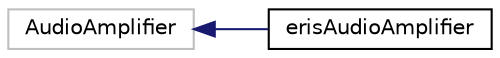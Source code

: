 digraph "Graphical Class Hierarchy"
{
 // LATEX_PDF_SIZE
  edge [fontname="Helvetica",fontsize="10",labelfontname="Helvetica",labelfontsize="10"];
  node [fontname="Helvetica",fontsize="10",shape=record];
  rankdir="LR";
  Node309 [label="AudioAmplifier",height=0.2,width=0.4,color="grey75", fillcolor="white", style="filled",tooltip=" "];
  Node309 -> Node0 [dir="back",color="midnightblue",fontsize="10",style="solid",fontname="Helvetica"];
  Node0 [label="erisAudioAmplifier",height=0.2,width=0.4,color="black", fillcolor="white", style="filled",URL="$classeris_audio_amplifier.html",tooltip=" "];
}
